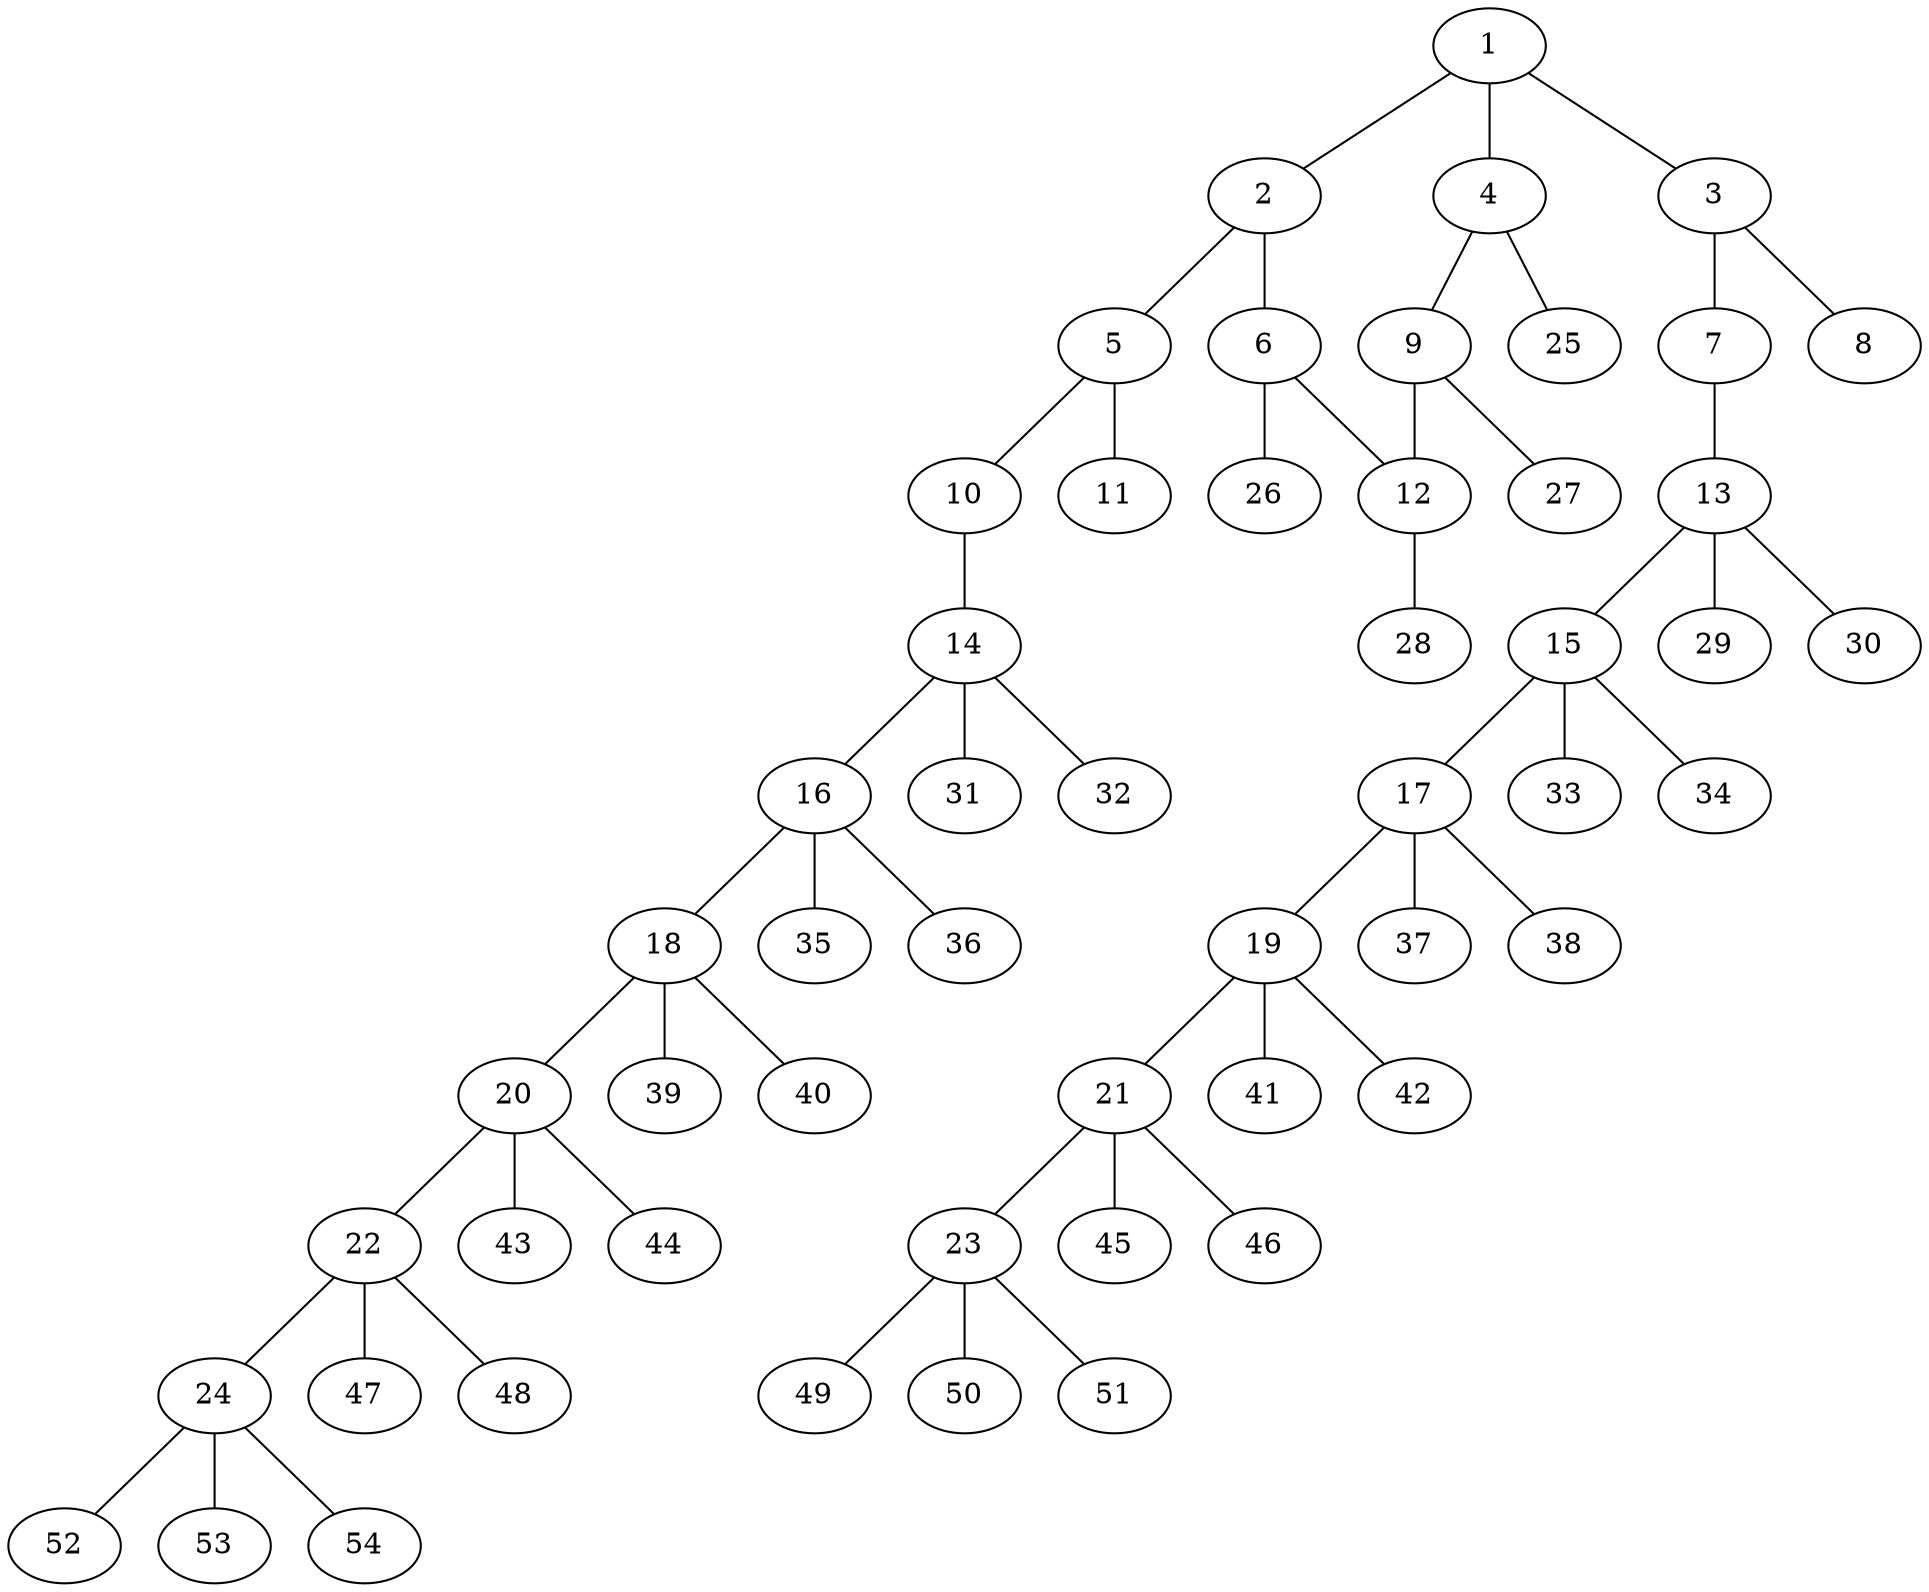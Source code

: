 graph molecule_3417 {
	1	 [chem=C];
	2	 [chem=C];
	1 -- 2	 [valence=2];
	3	 [chem=C];
	1 -- 3	 [valence=1];
	4	 [chem=C];
	1 -- 4	 [valence=1];
	5	 [chem=C];
	2 -- 5	 [valence=1];
	6	 [chem=C];
	2 -- 6	 [valence=1];
	7	 [chem=O];
	3 -- 7	 [valence=1];
	8	 [chem=O];
	3 -- 8	 [valence=2];
	9	 [chem=C];
	4 -- 9	 [valence=2];
	25	 [chem=H];
	4 -- 25	 [valence=1];
	10	 [chem=O];
	5 -- 10	 [valence=1];
	11	 [chem=O];
	5 -- 11	 [valence=2];
	12	 [chem=C];
	6 -- 12	 [valence=2];
	26	 [chem=H];
	6 -- 26	 [valence=1];
	13	 [chem=C];
	7 -- 13	 [valence=1];
	9 -- 12	 [valence=1];
	27	 [chem=H];
	9 -- 27	 [valence=1];
	14	 [chem=C];
	10 -- 14	 [valence=1];
	28	 [chem=H];
	12 -- 28	 [valence=1];
	15	 [chem=C];
	13 -- 15	 [valence=1];
	29	 [chem=H];
	13 -- 29	 [valence=1];
	30	 [chem=H];
	13 -- 30	 [valence=1];
	16	 [chem=C];
	14 -- 16	 [valence=1];
	31	 [chem=H];
	14 -- 31	 [valence=1];
	32	 [chem=H];
	14 -- 32	 [valence=1];
	17	 [chem=C];
	15 -- 17	 [valence=1];
	33	 [chem=H];
	15 -- 33	 [valence=1];
	34	 [chem=H];
	15 -- 34	 [valence=1];
	18	 [chem=C];
	16 -- 18	 [valence=1];
	35	 [chem=H];
	16 -- 35	 [valence=1];
	36	 [chem=H];
	16 -- 36	 [valence=1];
	19	 [chem=C];
	17 -- 19	 [valence=1];
	37	 [chem=H];
	17 -- 37	 [valence=1];
	38	 [chem=H];
	17 -- 38	 [valence=1];
	20	 [chem=C];
	18 -- 20	 [valence=1];
	39	 [chem=H];
	18 -- 39	 [valence=1];
	40	 [chem=H];
	18 -- 40	 [valence=1];
	21	 [chem=C];
	19 -- 21	 [valence=1];
	41	 [chem=H];
	19 -- 41	 [valence=1];
	42	 [chem=H];
	19 -- 42	 [valence=1];
	22	 [chem=C];
	20 -- 22	 [valence=1];
	43	 [chem=H];
	20 -- 43	 [valence=1];
	44	 [chem=H];
	20 -- 44	 [valence=1];
	23	 [chem=C];
	21 -- 23	 [valence=1];
	45	 [chem=H];
	21 -- 45	 [valence=1];
	46	 [chem=H];
	21 -- 46	 [valence=1];
	24	 [chem=C];
	22 -- 24	 [valence=1];
	47	 [chem=H];
	22 -- 47	 [valence=1];
	48	 [chem=H];
	22 -- 48	 [valence=1];
	49	 [chem=H];
	23 -- 49	 [valence=1];
	50	 [chem=H];
	23 -- 50	 [valence=1];
	51	 [chem=H];
	23 -- 51	 [valence=1];
	52	 [chem=H];
	24 -- 52	 [valence=1];
	53	 [chem=H];
	24 -- 53	 [valence=1];
	54	 [chem=H];
	24 -- 54	 [valence=1];
}

